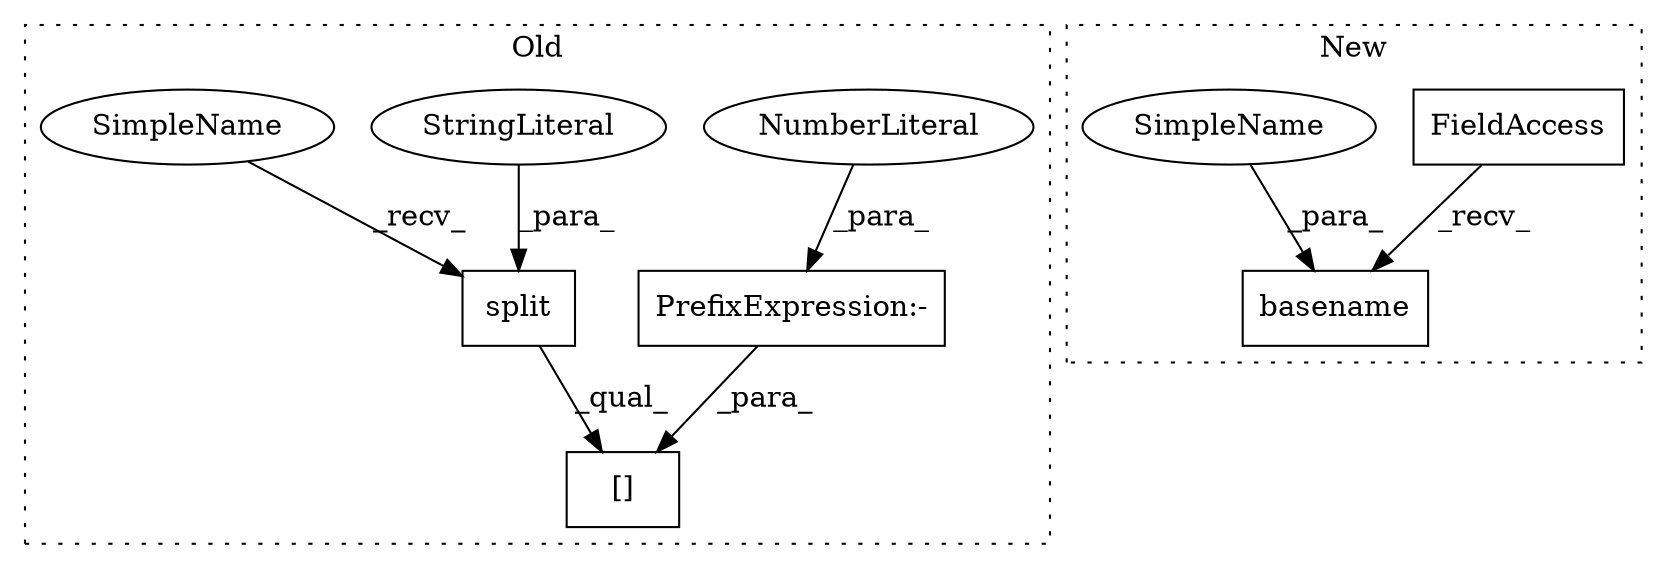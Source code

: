 digraph G {
subgraph cluster0 {
1 [label="split" a="32" s="1302,1311" l="6,1" shape="box"];
3 [label="[]" a="2" s="1293,1315" l="20,1" shape="box"];
4 [label="StringLiteral" a="45" s="1308" l="3" shape="ellipse"];
5 [label="PrefixExpression:-" a="38" s="1313" l="1" shape="box"];
6 [label="NumberLiteral" a="34" s="1314" l="1" shape="ellipse"];
8 [label="SimpleName" a="42" s="1293" l="8" shape="ellipse"];
label = "Old";
style="dotted";
}
subgraph cluster1 {
2 [label="basename" a="32" s="1329,1346" l="9,1" shape="box"];
7 [label="FieldAccess" a="22" s="1321" l="2" shape="box"];
9 [label="SimpleName" a="42" s="1338" l="8" shape="ellipse"];
label = "New";
style="dotted";
}
1 -> 3 [label="_qual_"];
4 -> 1 [label="_para_"];
5 -> 3 [label="_para_"];
6 -> 5 [label="_para_"];
7 -> 2 [label="_recv_"];
8 -> 1 [label="_recv_"];
9 -> 2 [label="_para_"];
}